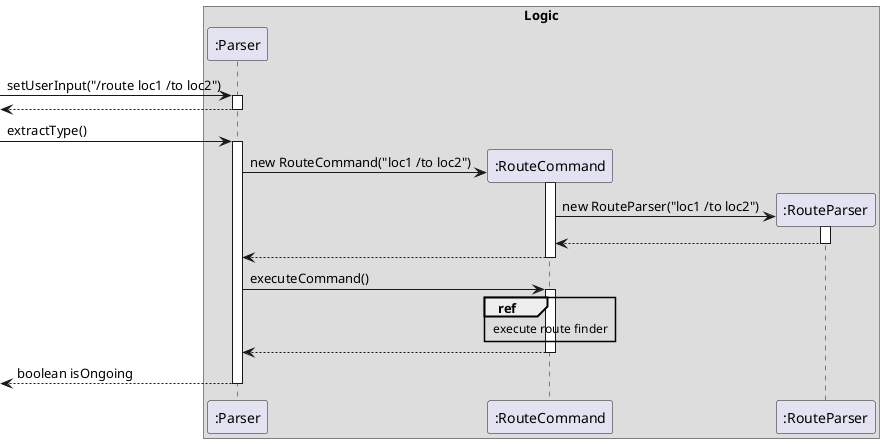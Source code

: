 @startuml
box Logic
[-> ":Parser": setUserInput("/route loc1 /to loc2")
activate ":Parser"
[<--":Parser"
deactivate ":Parser"

[-> ":Parser": extractType()
activate ":Parser"
create ":RouteCommand"
":Parser" -> ":RouteCommand":new RouteCommand("loc1 /to loc2")
activate ":RouteCommand"

create ":RouteParser"
":RouteCommand" -> ":RouteParser": new RouteParser("loc1 /to loc2")
activate ":RouteParser"
":RouteCommand" <-- ":RouteParser"
deactivate ":RouteParser"

":Parser" <-- ":RouteCommand"
deactivate ":RouteCommand"

":Parser" -> ":RouteCommand":executeCommand()
activate ":RouteCommand"

ref over ":RouteCommand"
execute route finder
end

":Parser" <-- ":RouteCommand"
deactivate ":RouteCommand"
[<-- ":Parser": boolean isOngoing
deactivate ":Parser"


@enduml